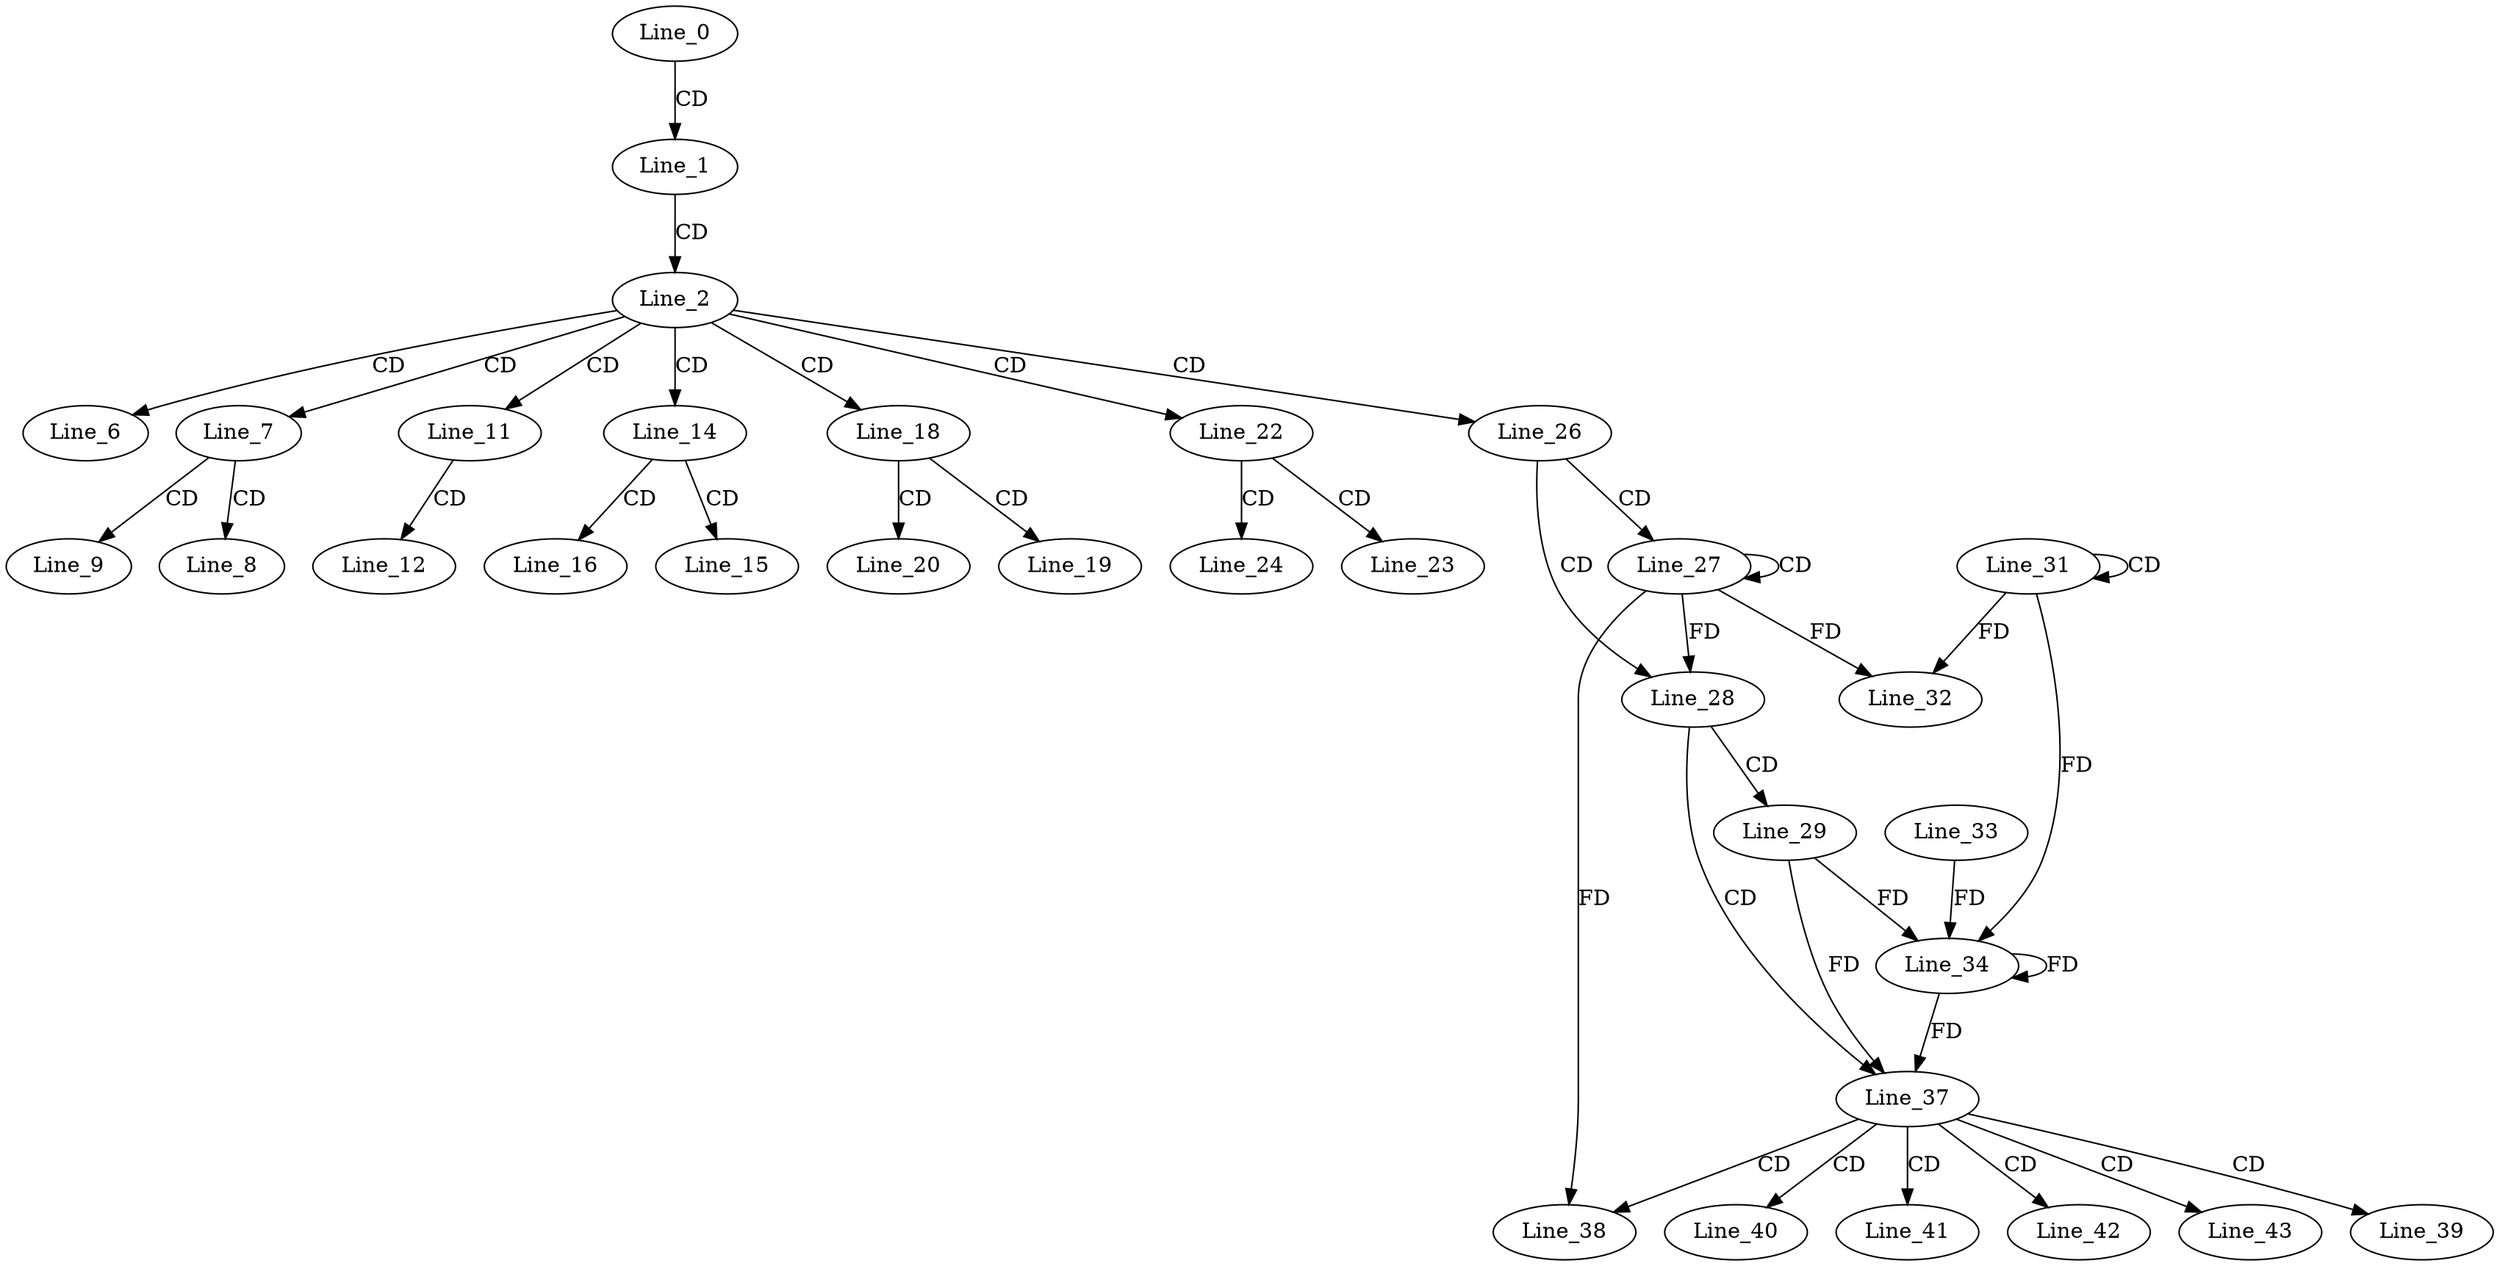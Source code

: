 digraph G {
  Line_0;
  Line_1;
  Line_2;
  Line_6;
  Line_7;
  Line_8;
  Line_9;
  Line_11;
  Line_12;
  Line_14;
  Line_15;
  Line_16;
  Line_18;
  Line_19;
  Line_20;
  Line_22;
  Line_23;
  Line_24;
  Line_26;
  Line_27;
  Line_27;
  Line_28;
  Line_29;
  Line_31;
  Line_31;
  Line_32;
  Line_32;
  Line_34;
  Line_34;
  Line_33;
  Line_34;
  Line_37;
  Line_37;
  Line_38;
  Line_39;
  Line_40;
  Line_41;
  Line_42;
  Line_43;
  Line_0 -> Line_1 [ label="CD" ];
  Line_1 -> Line_2 [ label="CD" ];
  Line_2 -> Line_6 [ label="CD" ];
  Line_2 -> Line_7 [ label="CD" ];
  Line_7 -> Line_8 [ label="CD" ];
  Line_7 -> Line_9 [ label="CD" ];
  Line_2 -> Line_11 [ label="CD" ];
  Line_11 -> Line_12 [ label="CD" ];
  Line_2 -> Line_14 [ label="CD" ];
  Line_14 -> Line_15 [ label="CD" ];
  Line_14 -> Line_16 [ label="CD" ];
  Line_2 -> Line_18 [ label="CD" ];
  Line_18 -> Line_19 [ label="CD" ];
  Line_18 -> Line_20 [ label="CD" ];
  Line_2 -> Line_22 [ label="CD" ];
  Line_22 -> Line_23 [ label="CD" ];
  Line_22 -> Line_24 [ label="CD" ];
  Line_2 -> Line_26 [ label="CD" ];
  Line_26 -> Line_27 [ label="CD" ];
  Line_27 -> Line_27 [ label="CD" ];
  Line_26 -> Line_28 [ label="CD" ];
  Line_27 -> Line_28 [ label="FD" ];
  Line_28 -> Line_29 [ label="CD" ];
  Line_31 -> Line_31 [ label="CD" ];
  Line_31 -> Line_32 [ label="FD" ];
  Line_27 -> Line_32 [ label="FD" ];
  Line_29 -> Line_34 [ label="FD" ];
  Line_34 -> Line_34 [ label="FD" ];
  Line_33 -> Line_34 [ label="FD" ];
  Line_31 -> Line_34 [ label="FD" ];
  Line_28 -> Line_37 [ label="CD" ];
  Line_29 -> Line_37 [ label="FD" ];
  Line_34 -> Line_37 [ label="FD" ];
  Line_37 -> Line_38 [ label="CD" ];
  Line_27 -> Line_38 [ label="FD" ];
  Line_37 -> Line_39 [ label="CD" ];
  Line_37 -> Line_40 [ label="CD" ];
  Line_37 -> Line_41 [ label="CD" ];
  Line_37 -> Line_42 [ label="CD" ];
  Line_37 -> Line_43 [ label="CD" ];
}
